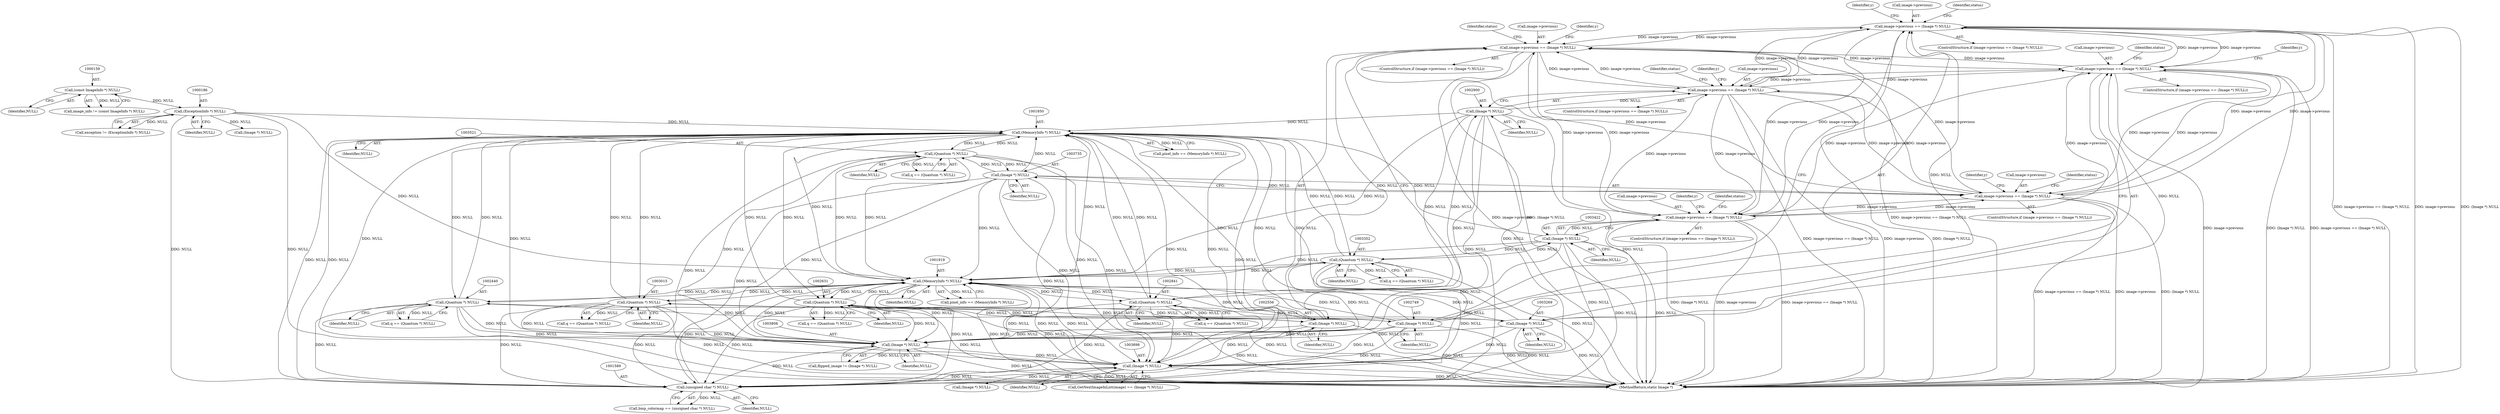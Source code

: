 digraph "0_ImageMagick_db0add932fb850d762b02604ca3053b7d7ab6deb@pointer" {
"1002744" [label="(Call,image->previous == (Image *) NULL)"];
"1002551" [label="(Call,image->previous == (Image *) NULL)"];
"1003264" [label="(Call,image->previous == (Image *) NULL)"];
"1002895" [label="(Call,image->previous == (Image *) NULL)"];
"1002744" [label="(Call,image->previous == (Image *) NULL)"];
"1003417" [label="(Call,image->previous == (Image *) NULL)"];
"1003730" [label="(Call,image->previous == (Image *) NULL)"];
"1003734" [label="(Call,(Image *) NULL)"];
"1003520" [label="(Call,(Quantum *) NULL)"];
"1001849" [label="(Call,(MemoryInfo *) NULL)"];
"1003351" [label="(Call,(Quantum *) NULL)"];
"1003421" [label="(Call,(Image *) NULL)"];
"1001918" [label="(Call,(MemoryInfo *) NULL)"];
"1002439" [label="(Call,(Quantum *) NULL)"];
"1002555" [label="(Call,(Image *) NULL)"];
"1000185" [label="(Call,(ExceptionInfo *) NULL)"];
"1000158" [label="(Call,(const ImageInfo *) NULL)"];
"1002840" [label="(Call,(Quantum *) NULL)"];
"1002899" [label="(Call,(Image *) NULL)"];
"1003014" [label="(Call,(Quantum *) NULL)"];
"1003268" [label="(Call,(Image *) NULL)"];
"1002630" [label="(Call,(Quantum *) NULL)"];
"1002748" [label="(Call,(Image *) NULL)"];
"1003807" [label="(Call,(Image *) NULL)"];
"1003897" [label="(Call,(Image *) NULL)"];
"1001588" [label="(Call,(unsigned char *) NULL)"];
"1002901" [label="(Identifier,NULL)"];
"1003807" [label="(Call,(Image *) NULL)"];
"1003417" [label="(Call,image->previous == (Image *) NULL)"];
"1002899" [label="(Call,(Image *) NULL)"];
"1002894" [label="(ControlStructure,if (image->previous == (Image *) NULL))"];
"1003897" [label="(Call,(Image *) NULL)"];
"1002630" [label="(Call,(Quantum *) NULL)"];
"1000187" [label="(Identifier,NULL)"];
"1002743" [label="(ControlStructure,if (image->previous == (Image *) NULL))"];
"1002904" [label="(Identifier,status)"];
"1002601" [label="(Identifier,y)"];
"1000158" [label="(Call,(const ImageInfo *) NULL)"];
"1001588" [label="(Call,(unsigned char *) NULL)"];
"1003489" [label="(Identifier,y)"];
"1002628" [label="(Call,q == (Quantum *) NULL)"];
"1003012" [label="(Call,q == (Quantum *) NULL)"];
"1002560" [label="(Identifier,status)"];
"1002551" [label="(Call,image->previous == (Image *) NULL)"];
"1003265" [label="(Call,image->previous)"];
"1003945" [label="(MethodReturn,static Image *)"];
"1002840" [label="(Call,(Quantum *) NULL)"];
"1002838" [label="(Call,q == (Quantum *) NULL)"];
"1003809" [label="(Identifier,NULL)"];
"1001847" [label="(Call,pixel_info == (MemoryInfo *) NULL)"];
"1002745" [label="(Call,image->previous)"];
"1003016" [label="(Identifier,NULL)"];
"1002811" [label="(Identifier,y)"];
"1003416" [label="(ControlStructure,if (image->previous == (Image *) NULL))"];
"1003273" [label="(Identifier,status)"];
"1002895" [label="(Call,image->previous == (Image *) NULL)"];
"1003905" [label="(Call,(Image *) NULL)"];
"1003522" [label="(Identifier,NULL)"];
"1000216" [label="(Call,(Image *) NULL)"];
"1003353" [label="(Identifier,NULL)"];
"1003736" [label="(Identifier,NULL)"];
"1001851" [label="(Identifier,NULL)"];
"1002632" [label="(Identifier,NULL)"];
"1002550" [label="(ControlStructure,if (image->previous == (Image *) NULL))"];
"1002744" [label="(Call,image->previous == (Image *) NULL)"];
"1001920" [label="(Identifier,NULL)"];
"1000160" [label="(Identifier,NULL)"];
"1002750" [label="(Identifier,NULL)"];
"1002985" [label="(Identifier,y)"];
"1002441" [label="(Identifier,NULL)"];
"1003264" [label="(Call,image->previous == (Image *) NULL)"];
"1003268" [label="(Call,(Image *) NULL)"];
"1001916" [label="(Call,pixel_info == (MemoryInfo *) NULL)"];
"1003351" [label="(Call,(Quantum *) NULL)"];
"1003270" [label="(Identifier,NULL)"];
"1003418" [label="(Call,image->previous)"];
"1003349" [label="(Call,q == (Quantum *) NULL)"];
"1003322" [label="(Identifier,y)"];
"1000156" [label="(Call,image_info != (const ImageInfo *) NULL)"];
"1003734" [label="(Call,(Image *) NULL)"];
"1003731" [label="(Call,image->previous)"];
"1003805" [label="(Call,flipped_image != (Image *) NULL)"];
"1003014" [label="(Call,(Quantum *) NULL)"];
"1000183" [label="(Call,exception != (ExceptionInfo *) NULL)"];
"1003899" [label="(Identifier,NULL)"];
"1003730" [label="(Call,image->previous == (Image *) NULL)"];
"1003426" [label="(Identifier,status)"];
"1000185" [label="(Call,(ExceptionInfo *) NULL)"];
"1003520" [label="(Call,(Quantum *) NULL)"];
"1002748" [label="(Call,(Image *) NULL)"];
"1001918" [label="(Call,(MemoryInfo *) NULL)"];
"1001586" [label="(Call,bmp_colormap == (unsigned char *) NULL)"];
"1002557" [label="(Identifier,NULL)"];
"1003423" [label="(Identifier,NULL)"];
"1003421" [label="(Call,(Image *) NULL)"];
"1002896" [label="(Call,image->previous)"];
"1002439" [label="(Call,(Quantum *) NULL)"];
"1002552" [label="(Call,image->previous)"];
"1003739" [label="(Identifier,status)"];
"1002410" [label="(Identifier,y)"];
"1003263" [label="(ControlStructure,if (image->previous == (Image *) NULL))"];
"1001590" [label="(Identifier,NULL)"];
"1003894" [label="(Call,GetNextImageInList(image) == (Image *) NULL)"];
"1003518" [label="(Call,q == (Quantum *) NULL)"];
"1002555" [label="(Call,(Image *) NULL)"];
"1002437" [label="(Call,q == (Quantum *) NULL)"];
"1002842" [label="(Identifier,NULL)"];
"1001849" [label="(Call,(MemoryInfo *) NULL)"];
"1003729" [label="(ControlStructure,if (image->previous == (Image *) NULL))"];
"1002753" [label="(Identifier,status)"];
"1002744" -> "1002743"  [label="AST: "];
"1002744" -> "1002748"  [label="CFG: "];
"1002745" -> "1002744"  [label="AST: "];
"1002748" -> "1002744"  [label="AST: "];
"1002753" -> "1002744"  [label="CFG: "];
"1002601" -> "1002744"  [label="CFG: "];
"1002744" -> "1003945"  [label="DDG: image->previous == (Image *) NULL"];
"1002744" -> "1003945"  [label="DDG: image->previous"];
"1002744" -> "1003945"  [label="DDG: (Image *) NULL"];
"1002744" -> "1002551"  [label="DDG: image->previous"];
"1002551" -> "1002744"  [label="DDG: image->previous"];
"1003264" -> "1002744"  [label="DDG: image->previous"];
"1002895" -> "1002744"  [label="DDG: image->previous"];
"1003417" -> "1002744"  [label="DDG: image->previous"];
"1003730" -> "1002744"  [label="DDG: image->previous"];
"1002748" -> "1002744"  [label="DDG: NULL"];
"1002744" -> "1002895"  [label="DDG: image->previous"];
"1002744" -> "1003264"  [label="DDG: image->previous"];
"1002744" -> "1003417"  [label="DDG: image->previous"];
"1002744" -> "1003730"  [label="DDG: image->previous"];
"1002551" -> "1002550"  [label="AST: "];
"1002551" -> "1002555"  [label="CFG: "];
"1002552" -> "1002551"  [label="AST: "];
"1002555" -> "1002551"  [label="AST: "];
"1002560" -> "1002551"  [label="CFG: "];
"1002410" -> "1002551"  [label="CFG: "];
"1002551" -> "1003945"  [label="DDG: image->previous"];
"1002551" -> "1003945"  [label="DDG: (Image *) NULL"];
"1002551" -> "1003945"  [label="DDG: image->previous == (Image *) NULL"];
"1003264" -> "1002551"  [label="DDG: image->previous"];
"1002895" -> "1002551"  [label="DDG: image->previous"];
"1003417" -> "1002551"  [label="DDG: image->previous"];
"1003730" -> "1002551"  [label="DDG: image->previous"];
"1002555" -> "1002551"  [label="DDG: NULL"];
"1002551" -> "1002895"  [label="DDG: image->previous"];
"1002551" -> "1003264"  [label="DDG: image->previous"];
"1002551" -> "1003417"  [label="DDG: image->previous"];
"1002551" -> "1003730"  [label="DDG: image->previous"];
"1003264" -> "1003263"  [label="AST: "];
"1003264" -> "1003268"  [label="CFG: "];
"1003265" -> "1003264"  [label="AST: "];
"1003268" -> "1003264"  [label="AST: "];
"1003273" -> "1003264"  [label="CFG: "];
"1002985" -> "1003264"  [label="CFG: "];
"1003264" -> "1003945"  [label="DDG: image->previous"];
"1003264" -> "1003945"  [label="DDG: (Image *) NULL"];
"1003264" -> "1003945"  [label="DDG: image->previous == (Image *) NULL"];
"1003264" -> "1002895"  [label="DDG: image->previous"];
"1002895" -> "1003264"  [label="DDG: image->previous"];
"1003417" -> "1003264"  [label="DDG: image->previous"];
"1003730" -> "1003264"  [label="DDG: image->previous"];
"1003268" -> "1003264"  [label="DDG: NULL"];
"1003264" -> "1003417"  [label="DDG: image->previous"];
"1003264" -> "1003730"  [label="DDG: image->previous"];
"1002895" -> "1002894"  [label="AST: "];
"1002895" -> "1002899"  [label="CFG: "];
"1002896" -> "1002895"  [label="AST: "];
"1002899" -> "1002895"  [label="AST: "];
"1002904" -> "1002895"  [label="CFG: "];
"1002811" -> "1002895"  [label="CFG: "];
"1002895" -> "1003945"  [label="DDG: image->previous == (Image *) NULL"];
"1002895" -> "1003945"  [label="DDG: image->previous"];
"1002895" -> "1003945"  [label="DDG: (Image *) NULL"];
"1003417" -> "1002895"  [label="DDG: image->previous"];
"1003730" -> "1002895"  [label="DDG: image->previous"];
"1002899" -> "1002895"  [label="DDG: NULL"];
"1002895" -> "1003417"  [label="DDG: image->previous"];
"1002895" -> "1003730"  [label="DDG: image->previous"];
"1003417" -> "1003416"  [label="AST: "];
"1003417" -> "1003421"  [label="CFG: "];
"1003418" -> "1003417"  [label="AST: "];
"1003421" -> "1003417"  [label="AST: "];
"1003426" -> "1003417"  [label="CFG: "];
"1003322" -> "1003417"  [label="CFG: "];
"1003417" -> "1003945"  [label="DDG: (Image *) NULL"];
"1003417" -> "1003945"  [label="DDG: image->previous"];
"1003417" -> "1003945"  [label="DDG: image->previous == (Image *) NULL"];
"1003730" -> "1003417"  [label="DDG: image->previous"];
"1003421" -> "1003417"  [label="DDG: NULL"];
"1003417" -> "1003730"  [label="DDG: image->previous"];
"1003730" -> "1003729"  [label="AST: "];
"1003730" -> "1003734"  [label="CFG: "];
"1003731" -> "1003730"  [label="AST: "];
"1003734" -> "1003730"  [label="AST: "];
"1003739" -> "1003730"  [label="CFG: "];
"1003489" -> "1003730"  [label="CFG: "];
"1003730" -> "1003945"  [label="DDG: image->previous == (Image *) NULL"];
"1003730" -> "1003945"  [label="DDG: image->previous"];
"1003730" -> "1003945"  [label="DDG: (Image *) NULL"];
"1003734" -> "1003730"  [label="DDG: NULL"];
"1003734" -> "1003736"  [label="CFG: "];
"1003735" -> "1003734"  [label="AST: "];
"1003736" -> "1003734"  [label="AST: "];
"1003734" -> "1003945"  [label="DDG: NULL"];
"1003734" -> "1001588"  [label="DDG: NULL"];
"1003734" -> "1001849"  [label="DDG: NULL"];
"1003734" -> "1001918"  [label="DDG: NULL"];
"1003734" -> "1003520"  [label="DDG: NULL"];
"1003520" -> "1003734"  [label="DDG: NULL"];
"1003734" -> "1003807"  [label="DDG: NULL"];
"1003734" -> "1003897"  [label="DDG: NULL"];
"1003520" -> "1003518"  [label="AST: "];
"1003520" -> "1003522"  [label="CFG: "];
"1003521" -> "1003520"  [label="AST: "];
"1003522" -> "1003520"  [label="AST: "];
"1003518" -> "1003520"  [label="CFG: "];
"1003520" -> "1003945"  [label="DDG: NULL"];
"1003520" -> "1001588"  [label="DDG: NULL"];
"1003520" -> "1001849"  [label="DDG: NULL"];
"1003520" -> "1001918"  [label="DDG: NULL"];
"1003520" -> "1003518"  [label="DDG: NULL"];
"1001849" -> "1003520"  [label="DDG: NULL"];
"1001918" -> "1003520"  [label="DDG: NULL"];
"1003520" -> "1003807"  [label="DDG: NULL"];
"1003520" -> "1003897"  [label="DDG: NULL"];
"1001849" -> "1001847"  [label="AST: "];
"1001849" -> "1001851"  [label="CFG: "];
"1001850" -> "1001849"  [label="AST: "];
"1001851" -> "1001849"  [label="AST: "];
"1001847" -> "1001849"  [label="CFG: "];
"1001849" -> "1003945"  [label="DDG: NULL"];
"1001849" -> "1001588"  [label="DDG: NULL"];
"1001849" -> "1001847"  [label="DDG: NULL"];
"1003351" -> "1001849"  [label="DDG: NULL"];
"1002439" -> "1001849"  [label="DDG: NULL"];
"1000185" -> "1001849"  [label="DDG: NULL"];
"1003421" -> "1001849"  [label="DDG: NULL"];
"1002840" -> "1001849"  [label="DDG: NULL"];
"1002899" -> "1001849"  [label="DDG: NULL"];
"1003014" -> "1001849"  [label="DDG: NULL"];
"1001918" -> "1001849"  [label="DDG: NULL"];
"1002555" -> "1001849"  [label="DDG: NULL"];
"1002630" -> "1001849"  [label="DDG: NULL"];
"1003807" -> "1001849"  [label="DDG: NULL"];
"1002748" -> "1001849"  [label="DDG: NULL"];
"1003268" -> "1001849"  [label="DDG: NULL"];
"1003897" -> "1001849"  [label="DDG: NULL"];
"1001588" -> "1001849"  [label="DDG: NULL"];
"1001849" -> "1001918"  [label="DDG: NULL"];
"1001849" -> "1002439"  [label="DDG: NULL"];
"1001849" -> "1002630"  [label="DDG: NULL"];
"1001849" -> "1002840"  [label="DDG: NULL"];
"1001849" -> "1003014"  [label="DDG: NULL"];
"1001849" -> "1003351"  [label="DDG: NULL"];
"1001849" -> "1003807"  [label="DDG: NULL"];
"1001849" -> "1003897"  [label="DDG: NULL"];
"1003351" -> "1003349"  [label="AST: "];
"1003351" -> "1003353"  [label="CFG: "];
"1003352" -> "1003351"  [label="AST: "];
"1003353" -> "1003351"  [label="AST: "];
"1003349" -> "1003351"  [label="CFG: "];
"1003351" -> "1003945"  [label="DDG: NULL"];
"1003351" -> "1001588"  [label="DDG: NULL"];
"1003351" -> "1001918"  [label="DDG: NULL"];
"1003351" -> "1003349"  [label="DDG: NULL"];
"1003421" -> "1003351"  [label="DDG: NULL"];
"1001918" -> "1003351"  [label="DDG: NULL"];
"1003351" -> "1003421"  [label="DDG: NULL"];
"1003351" -> "1003807"  [label="DDG: NULL"];
"1003351" -> "1003897"  [label="DDG: NULL"];
"1003421" -> "1003423"  [label="CFG: "];
"1003422" -> "1003421"  [label="AST: "];
"1003423" -> "1003421"  [label="AST: "];
"1003421" -> "1003945"  [label="DDG: NULL"];
"1003421" -> "1001588"  [label="DDG: NULL"];
"1003421" -> "1001918"  [label="DDG: NULL"];
"1003421" -> "1003807"  [label="DDG: NULL"];
"1003421" -> "1003897"  [label="DDG: NULL"];
"1001918" -> "1001916"  [label="AST: "];
"1001918" -> "1001920"  [label="CFG: "];
"1001919" -> "1001918"  [label="AST: "];
"1001920" -> "1001918"  [label="AST: "];
"1001916" -> "1001918"  [label="CFG: "];
"1001918" -> "1003945"  [label="DDG: NULL"];
"1001918" -> "1001588"  [label="DDG: NULL"];
"1001918" -> "1001916"  [label="DDG: NULL"];
"1002439" -> "1001918"  [label="DDG: NULL"];
"1000185" -> "1001918"  [label="DDG: NULL"];
"1002840" -> "1001918"  [label="DDG: NULL"];
"1002899" -> "1001918"  [label="DDG: NULL"];
"1003014" -> "1001918"  [label="DDG: NULL"];
"1002555" -> "1001918"  [label="DDG: NULL"];
"1002630" -> "1001918"  [label="DDG: NULL"];
"1003807" -> "1001918"  [label="DDG: NULL"];
"1002748" -> "1001918"  [label="DDG: NULL"];
"1003268" -> "1001918"  [label="DDG: NULL"];
"1003897" -> "1001918"  [label="DDG: NULL"];
"1001588" -> "1001918"  [label="DDG: NULL"];
"1001918" -> "1002439"  [label="DDG: NULL"];
"1001918" -> "1002630"  [label="DDG: NULL"];
"1001918" -> "1002840"  [label="DDG: NULL"];
"1001918" -> "1003014"  [label="DDG: NULL"];
"1001918" -> "1003807"  [label="DDG: NULL"];
"1001918" -> "1003897"  [label="DDG: NULL"];
"1002439" -> "1002437"  [label="AST: "];
"1002439" -> "1002441"  [label="CFG: "];
"1002440" -> "1002439"  [label="AST: "];
"1002441" -> "1002439"  [label="AST: "];
"1002437" -> "1002439"  [label="CFG: "];
"1002439" -> "1003945"  [label="DDG: NULL"];
"1002439" -> "1001588"  [label="DDG: NULL"];
"1002439" -> "1002437"  [label="DDG: NULL"];
"1002555" -> "1002439"  [label="DDG: NULL"];
"1002439" -> "1002555"  [label="DDG: NULL"];
"1002439" -> "1003807"  [label="DDG: NULL"];
"1002439" -> "1003897"  [label="DDG: NULL"];
"1002555" -> "1002557"  [label="CFG: "];
"1002556" -> "1002555"  [label="AST: "];
"1002557" -> "1002555"  [label="AST: "];
"1002555" -> "1003945"  [label="DDG: NULL"];
"1002555" -> "1001588"  [label="DDG: NULL"];
"1002555" -> "1003807"  [label="DDG: NULL"];
"1002555" -> "1003897"  [label="DDG: NULL"];
"1000185" -> "1000183"  [label="AST: "];
"1000185" -> "1000187"  [label="CFG: "];
"1000186" -> "1000185"  [label="AST: "];
"1000187" -> "1000185"  [label="AST: "];
"1000183" -> "1000185"  [label="CFG: "];
"1000185" -> "1003945"  [label="DDG: NULL"];
"1000185" -> "1000183"  [label="DDG: NULL"];
"1000158" -> "1000185"  [label="DDG: NULL"];
"1000185" -> "1000216"  [label="DDG: NULL"];
"1000185" -> "1001588"  [label="DDG: NULL"];
"1000158" -> "1000156"  [label="AST: "];
"1000158" -> "1000160"  [label="CFG: "];
"1000159" -> "1000158"  [label="AST: "];
"1000160" -> "1000158"  [label="AST: "];
"1000156" -> "1000158"  [label="CFG: "];
"1000158" -> "1000156"  [label="DDG: NULL"];
"1002840" -> "1002838"  [label="AST: "];
"1002840" -> "1002842"  [label="CFG: "];
"1002841" -> "1002840"  [label="AST: "];
"1002842" -> "1002840"  [label="AST: "];
"1002838" -> "1002840"  [label="CFG: "];
"1002840" -> "1003945"  [label="DDG: NULL"];
"1002840" -> "1001588"  [label="DDG: NULL"];
"1002840" -> "1002838"  [label="DDG: NULL"];
"1002899" -> "1002840"  [label="DDG: NULL"];
"1002840" -> "1002899"  [label="DDG: NULL"];
"1002840" -> "1003807"  [label="DDG: NULL"];
"1002840" -> "1003897"  [label="DDG: NULL"];
"1002899" -> "1002901"  [label="CFG: "];
"1002900" -> "1002899"  [label="AST: "];
"1002901" -> "1002899"  [label="AST: "];
"1002899" -> "1003945"  [label="DDG: NULL"];
"1002899" -> "1001588"  [label="DDG: NULL"];
"1002899" -> "1003807"  [label="DDG: NULL"];
"1002899" -> "1003897"  [label="DDG: NULL"];
"1003014" -> "1003012"  [label="AST: "];
"1003014" -> "1003016"  [label="CFG: "];
"1003015" -> "1003014"  [label="AST: "];
"1003016" -> "1003014"  [label="AST: "];
"1003012" -> "1003014"  [label="CFG: "];
"1003014" -> "1003945"  [label="DDG: NULL"];
"1003014" -> "1001588"  [label="DDG: NULL"];
"1003014" -> "1003012"  [label="DDG: NULL"];
"1003268" -> "1003014"  [label="DDG: NULL"];
"1003014" -> "1003268"  [label="DDG: NULL"];
"1003014" -> "1003807"  [label="DDG: NULL"];
"1003014" -> "1003897"  [label="DDG: NULL"];
"1003268" -> "1003270"  [label="CFG: "];
"1003269" -> "1003268"  [label="AST: "];
"1003270" -> "1003268"  [label="AST: "];
"1003268" -> "1003945"  [label="DDG: NULL"];
"1003268" -> "1001588"  [label="DDG: NULL"];
"1003268" -> "1003807"  [label="DDG: NULL"];
"1003268" -> "1003897"  [label="DDG: NULL"];
"1002630" -> "1002628"  [label="AST: "];
"1002630" -> "1002632"  [label="CFG: "];
"1002631" -> "1002630"  [label="AST: "];
"1002632" -> "1002630"  [label="AST: "];
"1002628" -> "1002630"  [label="CFG: "];
"1002630" -> "1003945"  [label="DDG: NULL"];
"1002630" -> "1001588"  [label="DDG: NULL"];
"1002630" -> "1002628"  [label="DDG: NULL"];
"1002748" -> "1002630"  [label="DDG: NULL"];
"1002630" -> "1002748"  [label="DDG: NULL"];
"1002630" -> "1003807"  [label="DDG: NULL"];
"1002630" -> "1003897"  [label="DDG: NULL"];
"1002748" -> "1002750"  [label="CFG: "];
"1002749" -> "1002748"  [label="AST: "];
"1002750" -> "1002748"  [label="AST: "];
"1002748" -> "1003945"  [label="DDG: NULL"];
"1002748" -> "1001588"  [label="DDG: NULL"];
"1002748" -> "1003807"  [label="DDG: NULL"];
"1002748" -> "1003897"  [label="DDG: NULL"];
"1003807" -> "1003805"  [label="AST: "];
"1003807" -> "1003809"  [label="CFG: "];
"1003808" -> "1003807"  [label="AST: "];
"1003809" -> "1003807"  [label="AST: "];
"1003805" -> "1003807"  [label="CFG: "];
"1003807" -> "1003945"  [label="DDG: NULL"];
"1003807" -> "1001588"  [label="DDG: NULL"];
"1003807" -> "1003805"  [label="DDG: NULL"];
"1003807" -> "1003897"  [label="DDG: NULL"];
"1003897" -> "1003894"  [label="AST: "];
"1003897" -> "1003899"  [label="CFG: "];
"1003898" -> "1003897"  [label="AST: "];
"1003899" -> "1003897"  [label="AST: "];
"1003894" -> "1003897"  [label="CFG: "];
"1003897" -> "1003945"  [label="DDG: NULL"];
"1003897" -> "1001588"  [label="DDG: NULL"];
"1003897" -> "1003894"  [label="DDG: NULL"];
"1003897" -> "1003905"  [label="DDG: NULL"];
"1001588" -> "1001586"  [label="AST: "];
"1001588" -> "1001590"  [label="CFG: "];
"1001589" -> "1001588"  [label="AST: "];
"1001590" -> "1001588"  [label="AST: "];
"1001586" -> "1001588"  [label="CFG: "];
"1001588" -> "1001586"  [label="DDG: NULL"];
}
